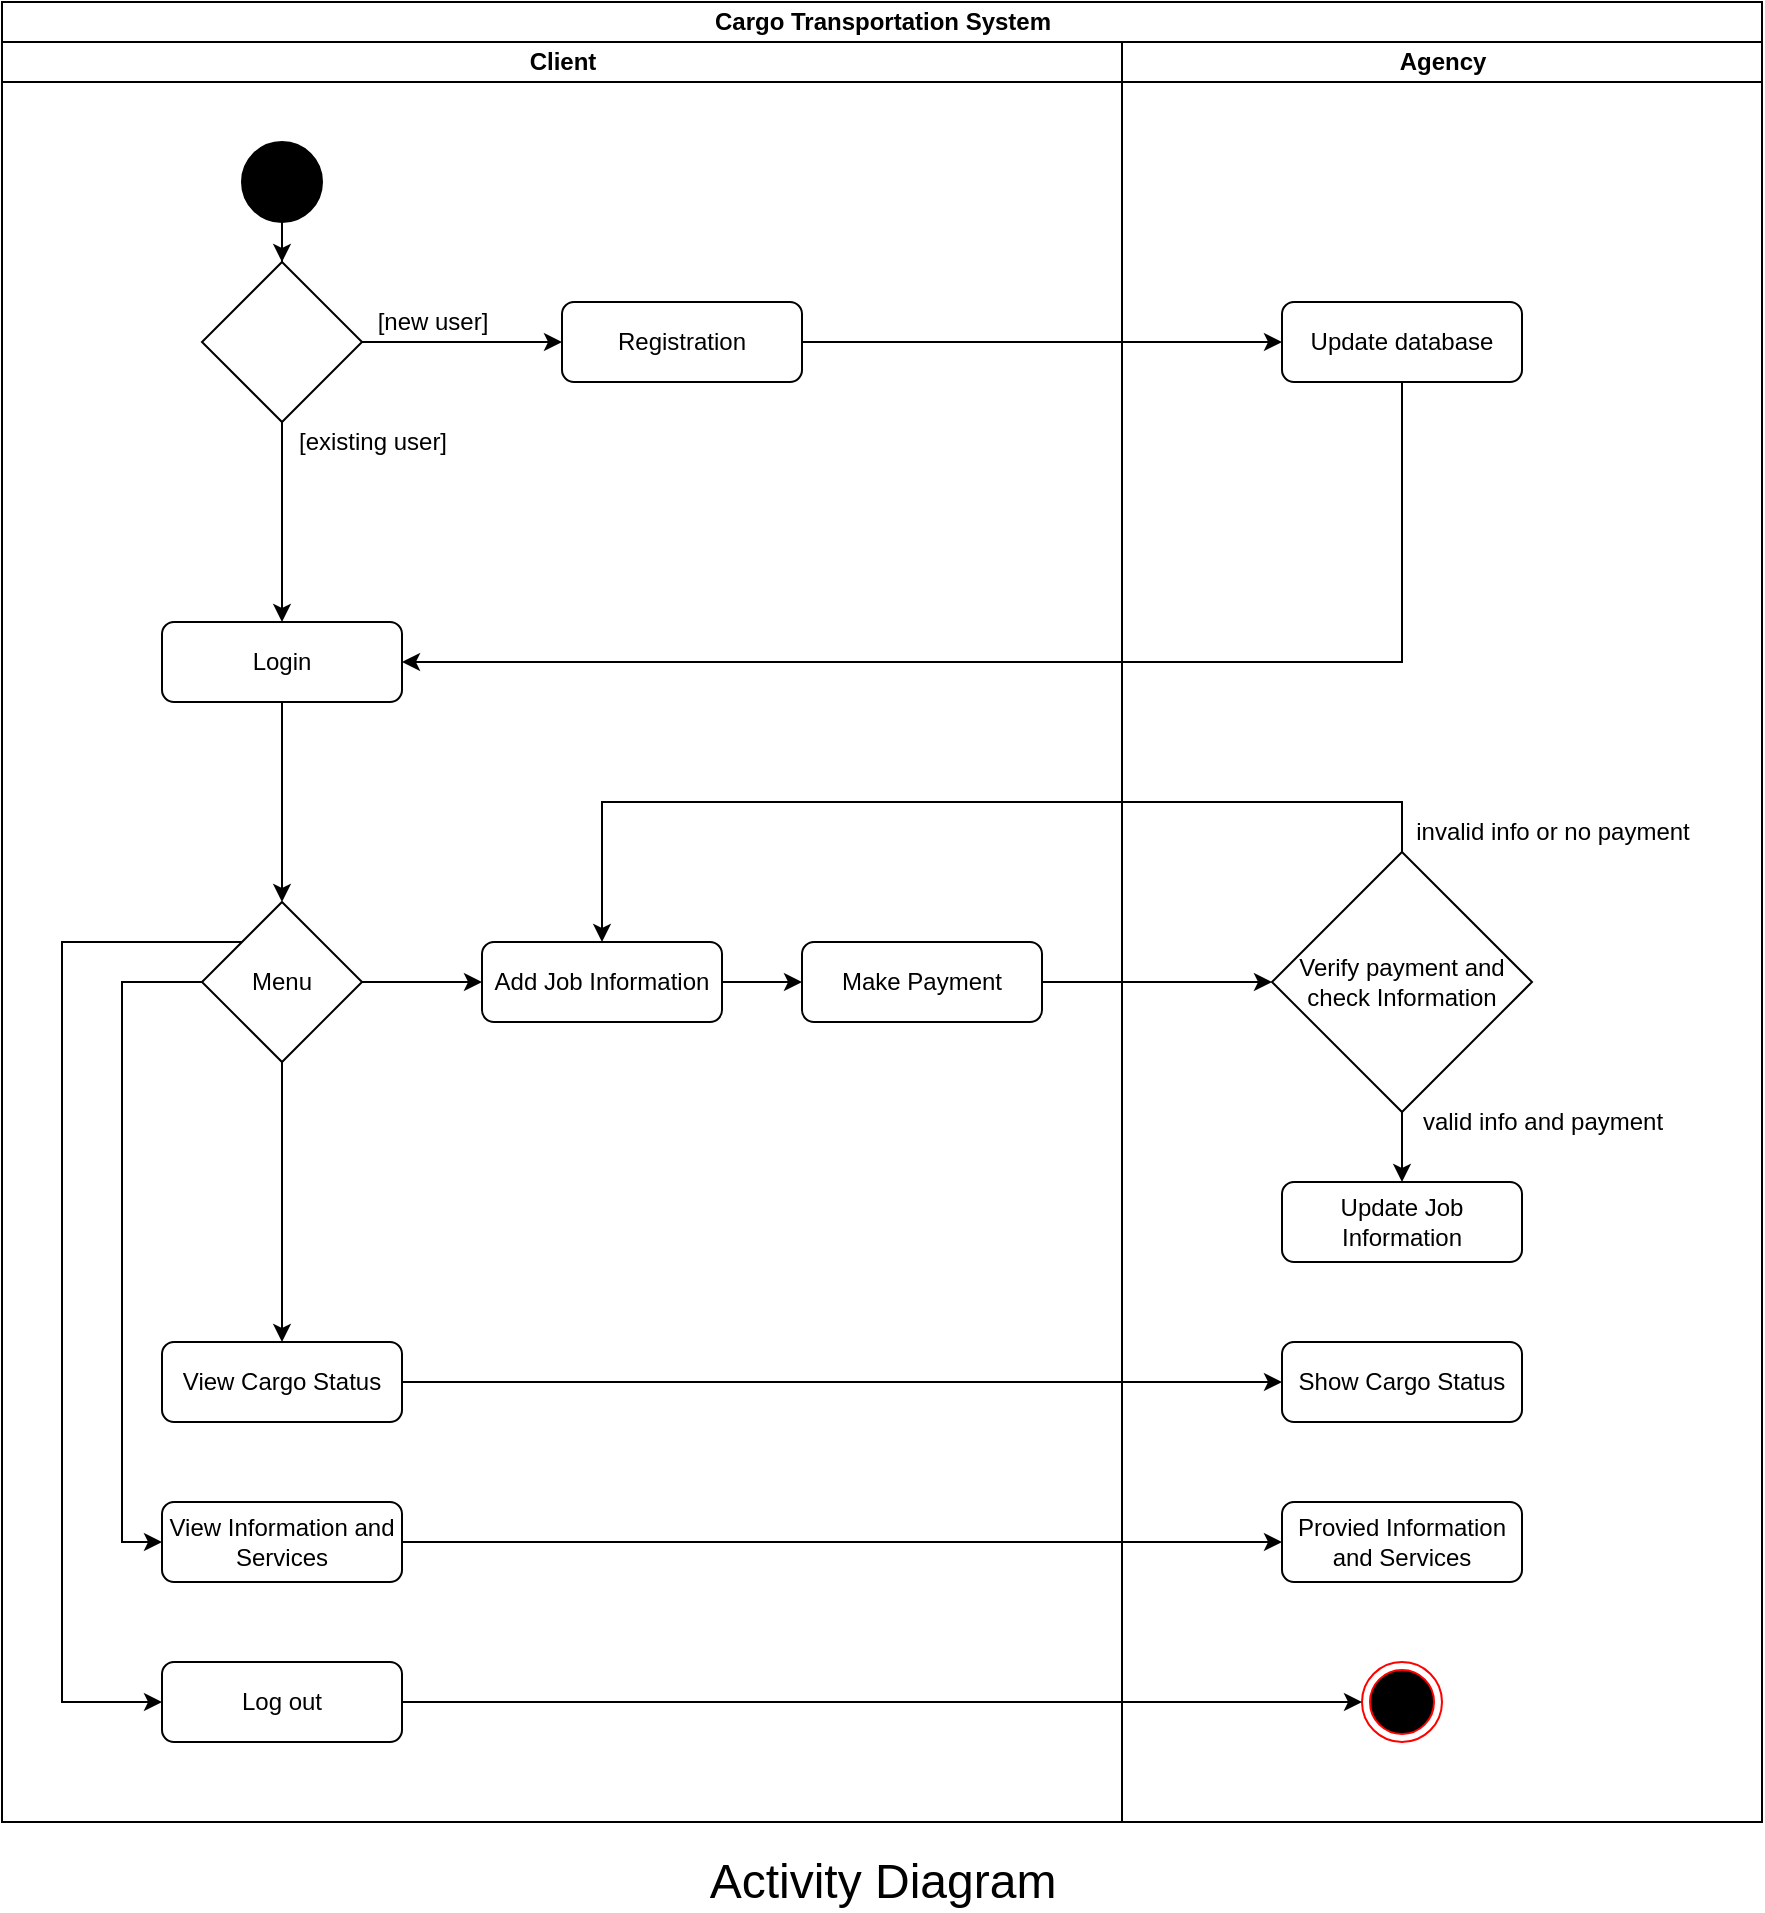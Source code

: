 <mxfile version="14.6.13" type="device"><diagram id="S98EZ87UtXvucQ-8oFVB" name="Page-1"><mxGraphModel dx="2248" dy="1355" grid="1" gridSize="10" guides="1" tooltips="1" connect="1" arrows="1" fold="1" page="1" pageScale="1" pageWidth="1000" pageHeight="1000" math="0" shadow="0"><root><mxCell id="0"/><mxCell id="1" parent="0"/><mxCell id="P0T1I-bJpKlxH8puDsr4-54" value="Cargo Transportation System" style="swimlane;html=1;childLayout=stackLayout;resizeParent=1;resizeParentMax=0;startSize=20;" parent="1" vertex="1"><mxGeometry x="60" y="30" width="880" height="910" as="geometry"/></mxCell><mxCell id="P0T1I-bJpKlxH8puDsr4-55" value="Client" style="swimlane;html=1;startSize=20;" parent="P0T1I-bJpKlxH8puDsr4-54" vertex="1"><mxGeometry y="20" width="560" height="890" as="geometry"/></mxCell><mxCell id="FoIg-31UWJNbZQmp0WhU-1" value="" style="ellipse;whiteSpace=wrap;html=1;aspect=fixed;fillColor=#000000;" parent="P0T1I-bJpKlxH8puDsr4-55" vertex="1"><mxGeometry x="120" y="50" width="40" height="40" as="geometry"/></mxCell><mxCell id="FoIg-31UWJNbZQmp0WhU-3" value="" style="rhombus;whiteSpace=wrap;html=1;strokeColor=#000000;fillColor=#FFFFFF;" parent="P0T1I-bJpKlxH8puDsr4-55" vertex="1"><mxGeometry x="100" y="110" width="80" height="80" as="geometry"/></mxCell><mxCell id="FoIg-31UWJNbZQmp0WhU-6" value="[new user]" style="text;html=1;align=center;verticalAlign=middle;resizable=0;points=[];autosize=1;strokeColor=none;" parent="P0T1I-bJpKlxH8puDsr4-55" vertex="1"><mxGeometry x="180" y="130" width="70" height="20" as="geometry"/></mxCell><mxCell id="FoIg-31UWJNbZQmp0WhU-7" value="Registration" style="rounded=1;whiteSpace=wrap;html=1;strokeColor=#000000;fillColor=#FFFFFF;" parent="P0T1I-bJpKlxH8puDsr4-55" vertex="1"><mxGeometry x="280" y="130" width="120" height="40" as="geometry"/></mxCell><mxCell id="FoIg-31UWJNbZQmp0WhU-8" value="[existing user]" style="text;html=1;align=center;verticalAlign=middle;resizable=0;points=[];autosize=1;strokeColor=none;" parent="P0T1I-bJpKlxH8puDsr4-55" vertex="1"><mxGeometry x="140" y="190" width="90" height="20" as="geometry"/></mxCell><mxCell id="FoIg-31UWJNbZQmp0WhU-2" style="edgeStyle=orthogonalEdgeStyle;rounded=0;orthogonalLoop=1;jettySize=auto;html=1;entryX=0.5;entryY=0;entryDx=0;entryDy=0;" parent="P0T1I-bJpKlxH8puDsr4-55" source="FoIg-31UWJNbZQmp0WhU-1" target="FoIg-31UWJNbZQmp0WhU-3" edge="1"><mxGeometry relative="1" as="geometry"><mxPoint x="120" y="110" as="targetPoint"/></mxGeometry></mxCell><mxCell id="FoIg-31UWJNbZQmp0WhU-5" style="edgeStyle=orthogonalEdgeStyle;rounded=0;orthogonalLoop=1;jettySize=auto;html=1;entryX=0;entryY=0.5;entryDx=0;entryDy=0;" parent="P0T1I-bJpKlxH8puDsr4-55" source="FoIg-31UWJNbZQmp0WhU-3" target="FoIg-31UWJNbZQmp0WhU-7" edge="1"><mxGeometry relative="1" as="geometry"><mxPoint x="210" y="190" as="targetPoint"/><Array as="points"/></mxGeometry></mxCell><mxCell id="FoIg-31UWJNbZQmp0WhU-49" value="Log out" style="rounded=1;whiteSpace=wrap;html=1;strokeColor=#000000;fillColor=#FFFFFF;" parent="P0T1I-bJpKlxH8puDsr4-55" vertex="1"><mxGeometry x="80" y="810" width="120" height="40" as="geometry"/></mxCell><mxCell id="FoIg-31UWJNbZQmp0WhU-11" style="edgeStyle=orthogonalEdgeStyle;rounded=0;orthogonalLoop=1;jettySize=auto;html=1;entryX=0;entryY=0.5;entryDx=0;entryDy=0;" parent="P0T1I-bJpKlxH8puDsr4-54" source="FoIg-31UWJNbZQmp0WhU-7" target="FoIg-31UWJNbZQmp0WhU-12" edge="1"><mxGeometry relative="1" as="geometry"><mxPoint x="550.0" y="170" as="targetPoint"/></mxGeometry></mxCell><mxCell id="P0T1I-bJpKlxH8puDsr4-56" value="Agency" style="swimlane;html=1;startSize=20;" parent="P0T1I-bJpKlxH8puDsr4-54" vertex="1"><mxGeometry x="560" y="20" width="320" height="890" as="geometry"/></mxCell><mxCell id="FoIg-31UWJNbZQmp0WhU-12" value="Update database" style="rounded=1;whiteSpace=wrap;html=1;strokeColor=#000000;fillColor=#FFFFFF;" parent="P0T1I-bJpKlxH8puDsr4-56" vertex="1"><mxGeometry x="80" y="130" width="120" height="40" as="geometry"/></mxCell><mxCell id="FoIg-31UWJNbZQmp0WhU-9" value="Login" style="rounded=1;whiteSpace=wrap;html=1;strokeColor=#000000;fillColor=#FFFFFF;" parent="P0T1I-bJpKlxH8puDsr4-56" vertex="1"><mxGeometry x="-480" y="290" width="120" height="40" as="geometry"/></mxCell><mxCell id="FoIg-31UWJNbZQmp0WhU-15" value="Menu" style="rhombus;whiteSpace=wrap;html=1;strokeColor=#000000;fillColor=#FFFFFF;" parent="P0T1I-bJpKlxH8puDsr4-56" vertex="1"><mxGeometry x="-460" y="430" width="80" height="80" as="geometry"/></mxCell><mxCell id="FoIg-31UWJNbZQmp0WhU-19" value="Add Job Information" style="rounded=1;whiteSpace=wrap;html=1;strokeColor=#000000;fillColor=#FFFFFF;" parent="P0T1I-bJpKlxH8puDsr4-56" vertex="1"><mxGeometry x="-320" y="450" width="120" height="40" as="geometry"/></mxCell><mxCell id="FoIg-31UWJNbZQmp0WhU-16" style="edgeStyle=orthogonalEdgeStyle;rounded=0;orthogonalLoop=1;jettySize=auto;html=1;entryX=0;entryY=0.5;entryDx=0;entryDy=0;" parent="P0T1I-bJpKlxH8puDsr4-56" source="FoIg-31UWJNbZQmp0WhU-15" target="FoIg-31UWJNbZQmp0WhU-19" edge="1"><mxGeometry relative="1" as="geometry"><mxPoint x="-345" y="400" as="targetPoint"/></mxGeometry></mxCell><mxCell id="FoIg-31UWJNbZQmp0WhU-31" value="View Cargo Status" style="rounded=1;whiteSpace=wrap;html=1;strokeColor=#000000;fillColor=#FFFFFF;" parent="P0T1I-bJpKlxH8puDsr4-56" vertex="1"><mxGeometry x="-480" y="650" width="120" height="40" as="geometry"/></mxCell><mxCell id="FoIg-31UWJNbZQmp0WhU-17" style="edgeStyle=orthogonalEdgeStyle;rounded=0;orthogonalLoop=1;jettySize=auto;html=1;entryX=0.5;entryY=0;entryDx=0;entryDy=0;" parent="P0T1I-bJpKlxH8puDsr4-56" source="FoIg-31UWJNbZQmp0WhU-15" target="FoIg-31UWJNbZQmp0WhU-31" edge="1"><mxGeometry relative="1" as="geometry"><mxPoint x="-350" y="490" as="targetPoint"/></mxGeometry></mxCell><mxCell id="FoIg-31UWJNbZQmp0WhU-14" style="edgeStyle=orthogonalEdgeStyle;rounded=0;orthogonalLoop=1;jettySize=auto;html=1;entryX=0.5;entryY=0;entryDx=0;entryDy=0;" parent="P0T1I-bJpKlxH8puDsr4-56" source="FoIg-31UWJNbZQmp0WhU-9" target="FoIg-31UWJNbZQmp0WhU-15" edge="1"><mxGeometry relative="1" as="geometry"><mxPoint x="-445" y="370" as="targetPoint"/></mxGeometry></mxCell><mxCell id="FoIg-31UWJNbZQmp0WhU-37" value="Make Payment" style="rounded=1;whiteSpace=wrap;html=1;strokeColor=#000000;fillColor=#FFFFFF;" parent="P0T1I-bJpKlxH8puDsr4-56" vertex="1"><mxGeometry x="-160" y="450" width="120" height="40" as="geometry"/></mxCell><mxCell id="FoIg-31UWJNbZQmp0WhU-38" value="" style="edgeStyle=orthogonalEdgeStyle;rounded=0;orthogonalLoop=1;jettySize=auto;html=1;" parent="P0T1I-bJpKlxH8puDsr4-56" source="FoIg-31UWJNbZQmp0WhU-19" target="FoIg-31UWJNbZQmp0WhU-37" edge="1"><mxGeometry relative="1" as="geometry"/></mxCell><mxCell id="FoIg-31UWJNbZQmp0WhU-45" value="View Information and Services" style="rounded=1;whiteSpace=wrap;html=1;strokeColor=#000000;fillColor=#FFFFFF;" parent="P0T1I-bJpKlxH8puDsr4-56" vertex="1"><mxGeometry x="-480" y="730" width="120" height="40" as="geometry"/></mxCell><mxCell id="FoIg-31UWJNbZQmp0WhU-18" style="edgeStyle=orthogonalEdgeStyle;rounded=0;orthogonalLoop=1;jettySize=auto;html=1;exitX=0;exitY=0.5;exitDx=0;exitDy=0;entryX=0;entryY=0.5;entryDx=0;entryDy=0;" parent="P0T1I-bJpKlxH8puDsr4-56" source="FoIg-31UWJNbZQmp0WhU-15" target="FoIg-31UWJNbZQmp0WhU-45" edge="1"><mxGeometry relative="1" as="geometry"><mxPoint x="-530" y="720" as="targetPoint"/><Array as="points"><mxPoint x="-500" y="470"/><mxPoint x="-500" y="750"/></Array></mxGeometry></mxCell><mxCell id="FoIg-31UWJNbZQmp0WhU-13" style="edgeStyle=orthogonalEdgeStyle;rounded=0;orthogonalLoop=1;jettySize=auto;html=1;entryX=1;entryY=0.5;entryDx=0;entryDy=0;" parent="P0T1I-bJpKlxH8puDsr4-56" source="FoIg-31UWJNbZQmp0WhU-12" target="FoIg-31UWJNbZQmp0WhU-9" edge="1"><mxGeometry relative="1" as="geometry"><mxPoint x="35.0" y="240" as="targetPoint"/><Array as="points"><mxPoint x="140" y="310"/></Array></mxGeometry></mxCell><mxCell id="FoIg-31UWJNbZQmp0WhU-33" value="Update Job Information" style="rounded=1;whiteSpace=wrap;html=1;strokeColor=#000000;fillColor=#FFFFFF;" parent="P0T1I-bJpKlxH8puDsr4-56" vertex="1"><mxGeometry x="80" y="570" width="120" height="40" as="geometry"/></mxCell><mxCell id="FoIg-31UWJNbZQmp0WhU-42" value="Show Cargo Status" style="rounded=1;whiteSpace=wrap;html=1;strokeColor=#000000;fillColor=#FFFFFF;" parent="P0T1I-bJpKlxH8puDsr4-56" vertex="1"><mxGeometry x="80" y="650" width="120" height="40" as="geometry"/></mxCell><mxCell id="FoIg-31UWJNbZQmp0WhU-46" value="Provied Information and Services" style="rounded=1;whiteSpace=wrap;html=1;strokeColor=#000000;fillColor=#FFFFFF;" parent="P0T1I-bJpKlxH8puDsr4-56" vertex="1"><mxGeometry x="80" y="730" width="120" height="40" as="geometry"/></mxCell><mxCell id="FoIg-31UWJNbZQmp0WhU-52" value="" style="ellipse;html=1;shape=endState;fillColor=#000000;strokeColor=#ff0000;" parent="P0T1I-bJpKlxH8puDsr4-56" vertex="1"><mxGeometry x="120" y="810" width="40" height="40" as="geometry"/></mxCell><mxCell id="FoIg-31UWJNbZQmp0WhU-60" style="edgeStyle=orthogonalEdgeStyle;rounded=0;orthogonalLoop=1;jettySize=auto;html=1;entryX=0.5;entryY=0;entryDx=0;entryDy=0;startArrow=none;" parent="P0T1I-bJpKlxH8puDsr4-56" source="FoIg-31UWJNbZQmp0WhU-61" target="FoIg-31UWJNbZQmp0WhU-33" edge="1"><mxGeometry relative="1" as="geometry"><mxPoint x="140" y="410" as="sourcePoint"/></mxGeometry></mxCell><mxCell id="FoIg-31UWJNbZQmp0WhU-61" value="Verify payment and check Information" style="rhombus;whiteSpace=wrap;html=1;strokeColor=#000000;fillColor=#FFFFFF;" parent="P0T1I-bJpKlxH8puDsr4-56" vertex="1"><mxGeometry x="75" y="405" width="130" height="130" as="geometry"/></mxCell><mxCell id="FoIg-31UWJNbZQmp0WhU-63" style="edgeStyle=orthogonalEdgeStyle;rounded=0;orthogonalLoop=1;jettySize=auto;html=1;exitX=0.5;exitY=0;exitDx=0;exitDy=0;entryX=0.5;entryY=0;entryDx=0;entryDy=0;" parent="P0T1I-bJpKlxH8puDsr4-56" source="FoIg-31UWJNbZQmp0WhU-61" target="FoIg-31UWJNbZQmp0WhU-19" edge="1"><mxGeometry relative="1" as="geometry"><mxPoint x="-270" y="410" as="targetPoint"/><mxPoint x="137" y="365" as="sourcePoint"/><Array as="points"><mxPoint x="140" y="380"/><mxPoint x="-260" y="380"/></Array></mxGeometry></mxCell><mxCell id="FoIg-31UWJNbZQmp0WhU-64" value="valid info and payment" style="text;html=1;align=center;verticalAlign=middle;resizable=0;points=[];autosize=1;strokeColor=none;" parent="P0T1I-bJpKlxH8puDsr4-56" vertex="1"><mxGeometry x="140" y="530" width="140" height="20" as="geometry"/></mxCell><mxCell id="FoIg-31UWJNbZQmp0WhU-65" value="invalid info or no payment" style="text;html=1;align=center;verticalAlign=middle;resizable=0;points=[];autosize=1;strokeColor=none;" parent="P0T1I-bJpKlxH8puDsr4-56" vertex="1"><mxGeometry x="140" y="385" width="150" height="20" as="geometry"/></mxCell><mxCell id="FoIg-31UWJNbZQmp0WhU-39" style="edgeStyle=orthogonalEdgeStyle;rounded=0;orthogonalLoop=1;jettySize=auto;html=1;entryX=0;entryY=0.5;entryDx=0;entryDy=0;" parent="P0T1I-bJpKlxH8puDsr4-56" source="FoIg-31UWJNbZQmp0WhU-37" target="FoIg-31UWJNbZQmp0WhU-61" edge="1"><mxGeometry relative="1" as="geometry"><mxPoint x="80" y="390" as="targetPoint"/></mxGeometry></mxCell><mxCell id="FoIg-31UWJNbZQmp0WhU-43" value="" style="edgeStyle=orthogonalEdgeStyle;rounded=0;orthogonalLoop=1;jettySize=auto;html=1;" parent="P0T1I-bJpKlxH8puDsr4-56" source="FoIg-31UWJNbZQmp0WhU-31" target="FoIg-31UWJNbZQmp0WhU-42" edge="1"><mxGeometry relative="1" as="geometry"/></mxCell><mxCell id="FoIg-31UWJNbZQmp0WhU-47" value="" style="edgeStyle=orthogonalEdgeStyle;rounded=0;orthogonalLoop=1;jettySize=auto;html=1;" parent="P0T1I-bJpKlxH8puDsr4-56" source="FoIg-31UWJNbZQmp0WhU-45" target="FoIg-31UWJNbZQmp0WhU-46" edge="1"><mxGeometry relative="1" as="geometry"/></mxCell><mxCell id="FoIg-31UWJNbZQmp0WhU-32" style="edgeStyle=orthogonalEdgeStyle;rounded=0;orthogonalLoop=1;jettySize=auto;html=1;entryX=0.5;entryY=0;entryDx=0;entryDy=0;" parent="P0T1I-bJpKlxH8puDsr4-54" source="FoIg-31UWJNbZQmp0WhU-3" target="FoIg-31UWJNbZQmp0WhU-9" edge="1"><mxGeometry relative="1" as="geometry"/></mxCell><mxCell id="FoIg-31UWJNbZQmp0WhU-48" style="edgeStyle=orthogonalEdgeStyle;rounded=0;orthogonalLoop=1;jettySize=auto;html=1;exitX=0;exitY=0;exitDx=0;exitDy=0;entryX=0;entryY=0.5;entryDx=0;entryDy=0;" parent="P0T1I-bJpKlxH8puDsr4-54" source="FoIg-31UWJNbZQmp0WhU-15" target="FoIg-31UWJNbZQmp0WhU-49" edge="1"><mxGeometry relative="1" as="geometry"><mxPoint x="10" y="820" as="targetPoint"/><Array as="points"><mxPoint x="30" y="470"/><mxPoint x="30" y="850"/></Array></mxGeometry></mxCell><mxCell id="FoIg-31UWJNbZQmp0WhU-50" style="edgeStyle=orthogonalEdgeStyle;rounded=0;orthogonalLoop=1;jettySize=auto;html=1;entryX=0;entryY=0.5;entryDx=0;entryDy=0;" parent="P0T1I-bJpKlxH8puDsr4-54" source="FoIg-31UWJNbZQmp0WhU-49" target="FoIg-31UWJNbZQmp0WhU-52" edge="1"><mxGeometry relative="1" as="geometry"><mxPoint x="640" y="810" as="targetPoint"/></mxGeometry></mxCell><mxCell id="L7iURNggDbpZSWSf0lW2-1" value="&lt;font style=&quot;font-size: 24px&quot;&gt;Activity Diagram&lt;/font&gt;" style="text;html=1;align=center;verticalAlign=middle;resizable=0;points=[];autosize=1;strokeColor=none;" parent="1" vertex="1"><mxGeometry x="405" y="960" width="190" height="20" as="geometry"/></mxCell></root></mxGraphModel></diagram></mxfile>